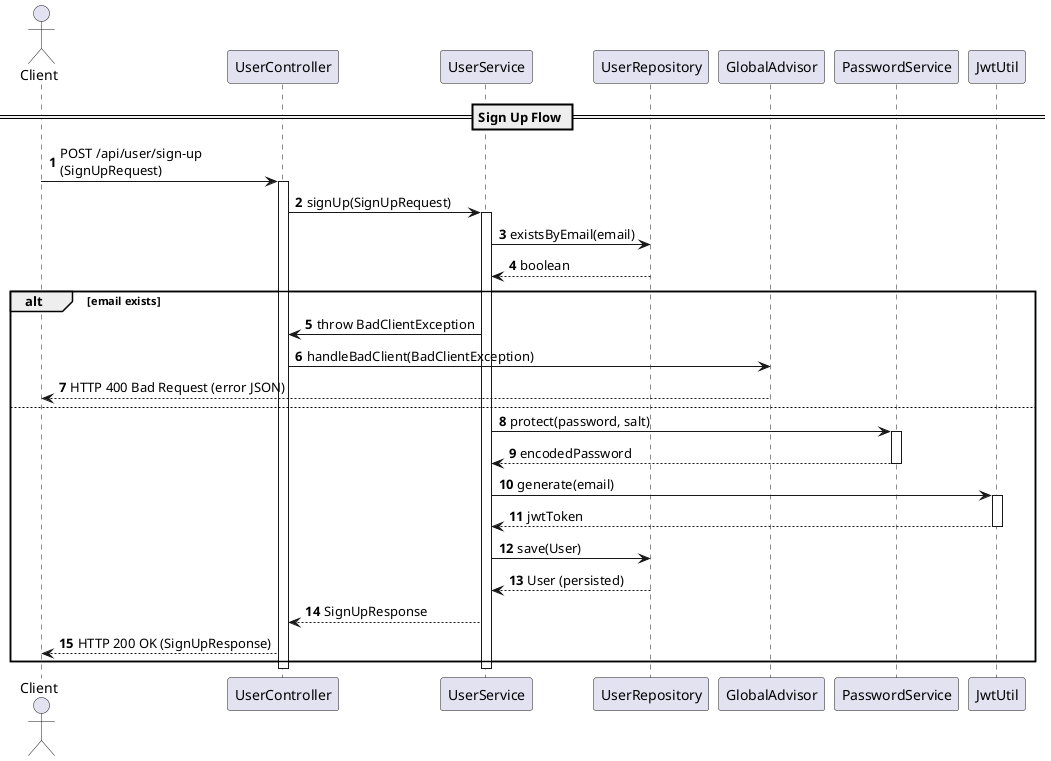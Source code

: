 @startuml
autonumber
actor Client

== Sign Up Flow ==
Client -> UserController : POST /api/user/sign-up\n(SignUpRequest)
activate UserController
UserController -> UserService : signUp(SignUpRequest)
activate UserService
UserService -> UserRepository : existsByEmail(email)
UserRepository --> UserService : boolean
alt email exists
    UserService -> UserController : throw BadClientException
    UserController -> GlobalAdvisor : handleBadClient(BadClientException)
    GlobalAdvisor --> Client : HTTP 400 Bad Request (error JSON)
else
    UserService -> PasswordService : protect(password, salt)
    activate PasswordService
    PasswordService --> UserService : encodedPassword
    deactivate PasswordService

    UserService -> JwtUtil : generate(email)
    activate JwtUtil
    JwtUtil --> UserService : jwtToken
    deactivate JwtUtil

    UserService -> UserRepository : save(User)
    UserRepository --> UserService : User (persisted)

    UserService --> UserController : SignUpResponse
    UserController --> Client : HTTP 200 OK (SignUpResponse)
end
deactivate UserService
deactivate UserController
@enduml
